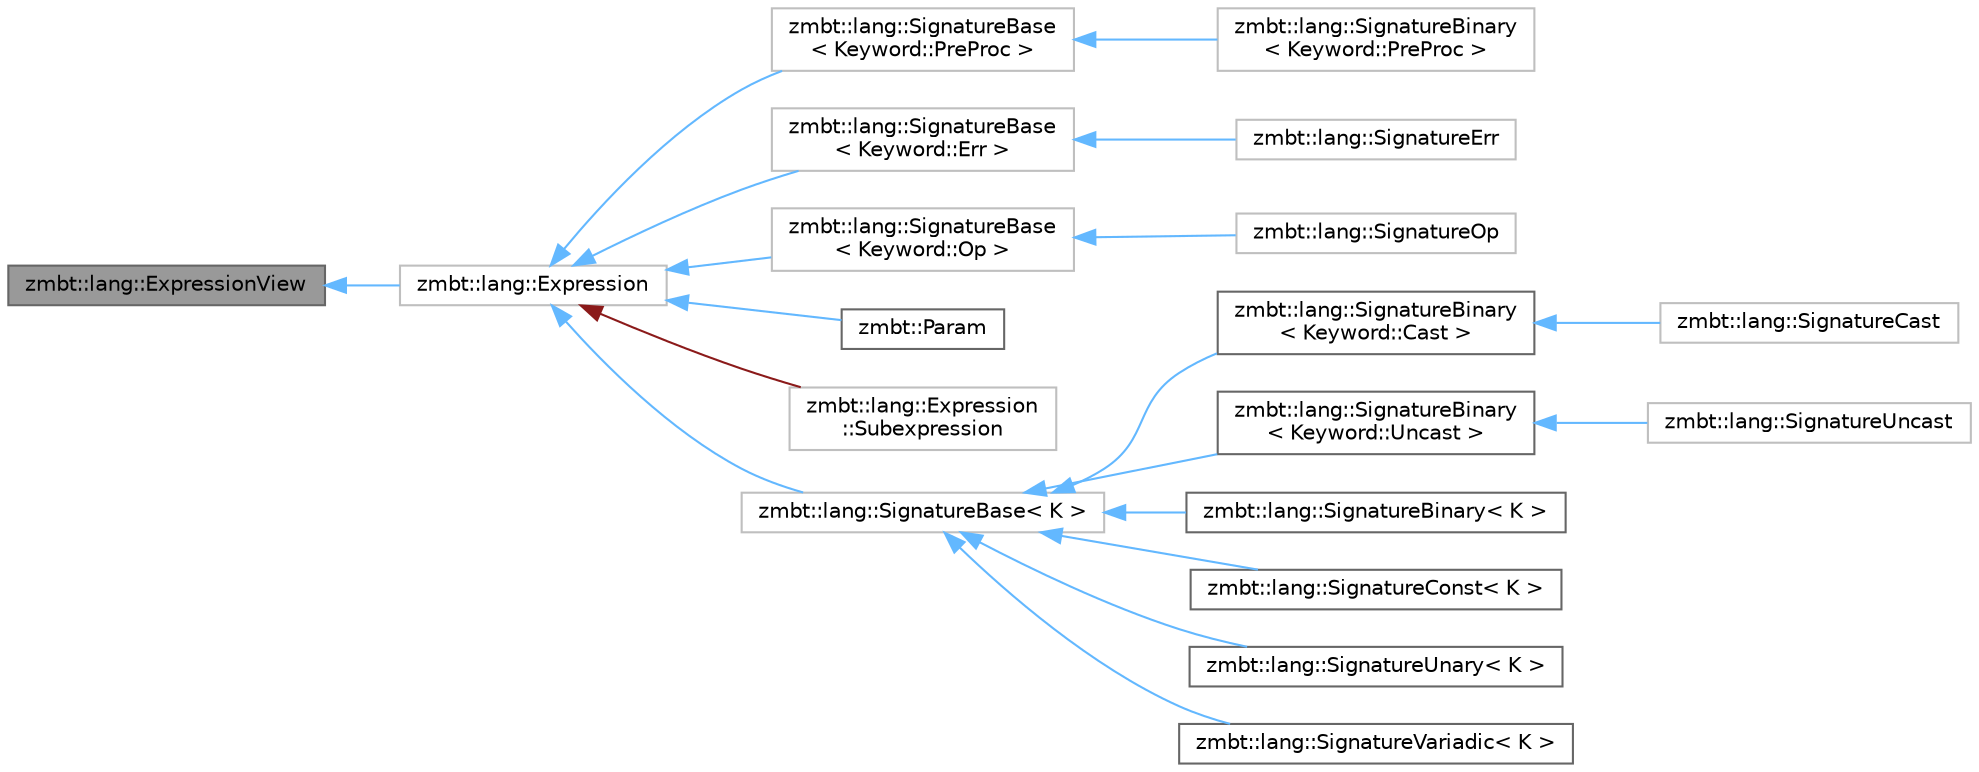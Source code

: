 digraph "zmbt::lang::ExpressionView"
{
 // LATEX_PDF_SIZE
  bgcolor="transparent";
  edge [fontname=Helvetica,fontsize=10,labelfontname=Helvetica,labelfontsize=10];
  node [fontname=Helvetica,fontsize=10,shape=box,height=0.2,width=0.4];
  rankdir="LR";
  Node1 [id="Node000001",label="zmbt::lang::ExpressionView",height=0.2,width=0.4,color="gray40", fillcolor="grey60", style="filled", fontcolor="black",tooltip=" "];
  Node1 -> Node2 [id="edge1_Node000001_Node000002",dir="back",color="steelblue1",style="solid",tooltip=" "];
  Node2 [id="Node000002",label="zmbt::lang::Expression",height=0.2,width=0.4,color="grey75", fillcolor="white", style="filled",URL="$classzmbt_1_1lang_1_1Expression.html",tooltip=" "];
  Node2 -> Node3 [id="edge2_Node000002_Node000003",dir="back",color="steelblue1",style="solid",tooltip=" "];
  Node3 [id="Node000003",label="zmbt::lang::SignatureBase\l\< Keyword::PreProc \>",height=0.2,width=0.4,color="grey75", fillcolor="white", style="filled",URL="$structzmbt_1_1lang_1_1SignatureBase.html",tooltip=" "];
  Node3 -> Node4 [id="edge3_Node000003_Node000004",dir="back",color="steelblue1",style="solid",tooltip=" "];
  Node4 [id="Node000004",label="zmbt::lang::SignatureBinary\l\< Keyword::PreProc \>",height=0.2,width=0.4,color="grey75", fillcolor="white", style="filled",URL="$structzmbt_1_1lang_1_1SignatureBinary_3_01Keyword_1_1PreProc_01_4.html",tooltip=" "];
  Node2 -> Node5 [id="edge4_Node000002_Node000005",dir="back",color="steelblue1",style="solid",tooltip=" "];
  Node5 [id="Node000005",label="zmbt::lang::SignatureBase\l\< Keyword::Err \>",height=0.2,width=0.4,color="grey75", fillcolor="white", style="filled",URL="$structzmbt_1_1lang_1_1SignatureBase.html",tooltip=" "];
  Node5 -> Node6 [id="edge5_Node000005_Node000006",dir="back",color="steelblue1",style="solid",tooltip=" "];
  Node6 [id="Node000006",label="zmbt::lang::SignatureErr",height=0.2,width=0.4,color="grey75", fillcolor="white", style="filled",URL="$structzmbt_1_1lang_1_1SignatureErr.html",tooltip=" "];
  Node2 -> Node7 [id="edge6_Node000002_Node000007",dir="back",color="steelblue1",style="solid",tooltip=" "];
  Node7 [id="Node000007",label="zmbt::lang::SignatureBase\l\< Keyword::Op \>",height=0.2,width=0.4,color="grey75", fillcolor="white", style="filled",URL="$structzmbt_1_1lang_1_1SignatureBase.html",tooltip=" "];
  Node7 -> Node8 [id="edge7_Node000007_Node000008",dir="back",color="steelblue1",style="solid",tooltip=" "];
  Node8 [id="Node000008",label="zmbt::lang::SignatureOp",height=0.2,width=0.4,color="grey75", fillcolor="white", style="filled",URL="$structzmbt_1_1lang_1_1SignatureOp.html",tooltip=" "];
  Node2 -> Node9 [id="edge8_Node000002_Node000009",dir="back",color="steelblue1",style="solid",tooltip=" "];
  Node9 [id="Node000009",label="zmbt::Param",height=0.2,width=0.4,color="gray40", fillcolor="white", style="filled",URL="$classzmbt_1_1Param.html",tooltip="Generic Parameter Placeholder."];
  Node2 -> Node10 [id="edge9_Node000002_Node000010",dir="back",color="firebrick4",style="solid",tooltip=" "];
  Node10 [id="Node000010",label="zmbt::lang::Expression\l::Subexpression",height=0.2,width=0.4,color="grey75", fillcolor="white", style="filled",URL="$classzmbt_1_1lang_1_1Expression_1_1Subexpression.html",tooltip=" "];
  Node2 -> Node11 [id="edge10_Node000002_Node000011",dir="back",color="steelblue1",style="solid",tooltip=" "];
  Node11 [id="Node000011",label="zmbt::lang::SignatureBase\< K \>",height=0.2,width=0.4,color="grey75", fillcolor="white", style="filled",URL="$structzmbt_1_1lang_1_1SignatureBase.html",tooltip=" "];
  Node11 -> Node12 [id="edge11_Node000011_Node000012",dir="back",color="steelblue1",style="solid",tooltip=" "];
  Node12 [id="Node000012",label="zmbt::lang::SignatureBinary\l\< Keyword::Cast \>",height=0.2,width=0.4,color="gray40", fillcolor="white", style="filled",URL="$structzmbt_1_1lang_1_1SignatureBinary.html",tooltip=" "];
  Node12 -> Node13 [id="edge12_Node000012_Node000013",dir="back",color="steelblue1",style="solid",tooltip=" "];
  Node13 [id="Node000013",label="zmbt::lang::SignatureCast",height=0.2,width=0.4,color="grey75", fillcolor="white", style="filled",URL="$structzmbt_1_1lang_1_1SignatureCast.html",tooltip=" "];
  Node11 -> Node14 [id="edge13_Node000011_Node000014",dir="back",color="steelblue1",style="solid",tooltip=" "];
  Node14 [id="Node000014",label="zmbt::lang::SignatureBinary\l\< Keyword::Uncast \>",height=0.2,width=0.4,color="gray40", fillcolor="white", style="filled",URL="$structzmbt_1_1lang_1_1SignatureBinary.html",tooltip=" "];
  Node14 -> Node15 [id="edge14_Node000014_Node000015",dir="back",color="steelblue1",style="solid",tooltip=" "];
  Node15 [id="Node000015",label="zmbt::lang::SignatureUncast",height=0.2,width=0.4,color="grey75", fillcolor="white", style="filled",URL="$structzmbt_1_1lang_1_1SignatureUncast.html",tooltip=" "];
  Node11 -> Node16 [id="edge15_Node000011_Node000016",dir="back",color="steelblue1",style="solid",tooltip=" "];
  Node16 [id="Node000016",label="zmbt::lang::SignatureBinary\< K \>",height=0.2,width=0.4,color="gray40", fillcolor="white", style="filled",URL="$structzmbt_1_1lang_1_1SignatureBinary.html",tooltip="Binary expression."];
  Node11 -> Node17 [id="edge16_Node000011_Node000017",dir="back",color="steelblue1",style="solid",tooltip=" "];
  Node17 [id="Node000017",label="zmbt::lang::SignatureConst\< K \>",height=0.2,width=0.4,color="gray40", fillcolor="white", style="filled",URL="$structzmbt_1_1lang_1_1SignatureConst.html",tooltip="Const expression."];
  Node11 -> Node18 [id="edge17_Node000011_Node000018",dir="back",color="steelblue1",style="solid",tooltip=" "];
  Node18 [id="Node000018",label="zmbt::lang::SignatureUnary\< K \>",height=0.2,width=0.4,color="gray40", fillcolor="white", style="filled",URL="$structzmbt_1_1lang_1_1SignatureUnary.html",tooltip="Unary expression."];
  Node11 -> Node19 [id="edge18_Node000011_Node000019",dir="back",color="steelblue1",style="solid",tooltip=" "];
  Node19 [id="Node000019",label="zmbt::lang::SignatureVariadic\< K \>",height=0.2,width=0.4,color="gray40", fillcolor="white", style="filled",URL="$structzmbt_1_1lang_1_1SignatureVariadic.html",tooltip="Variadic expression."];
}
